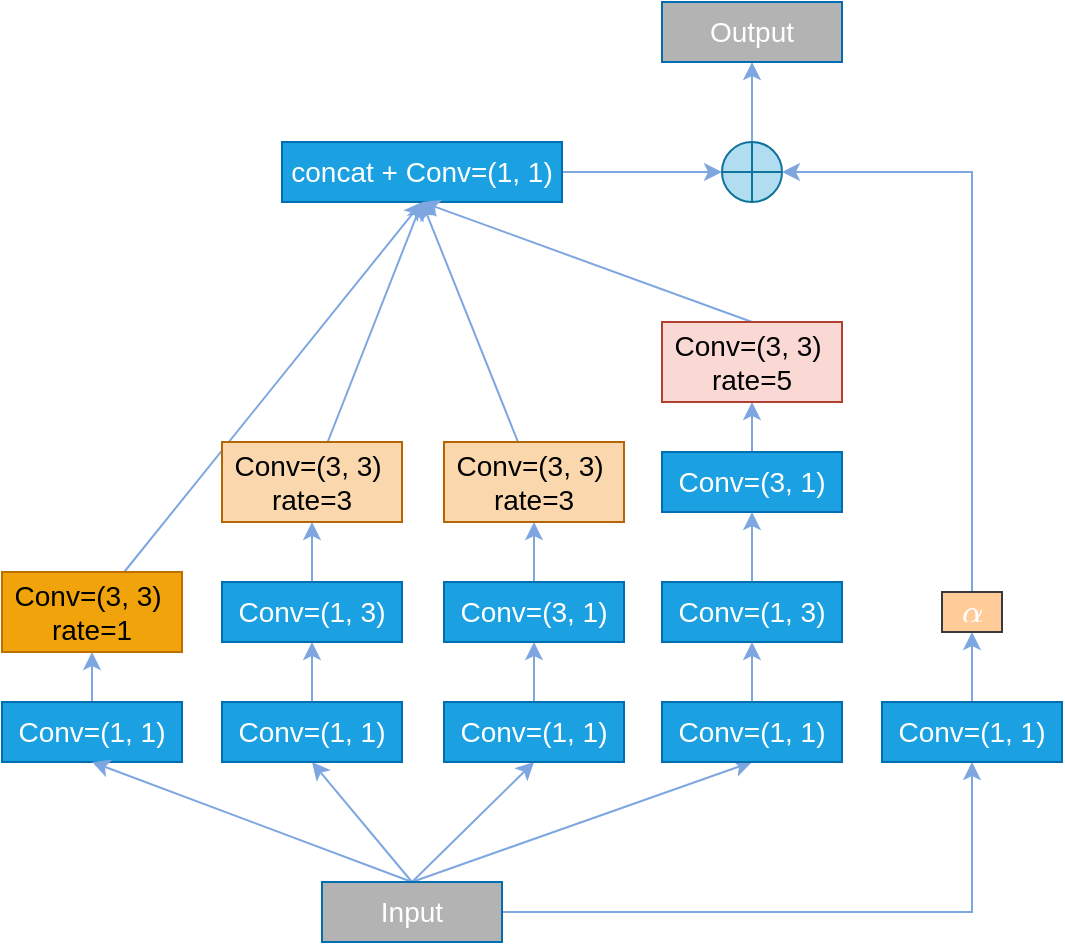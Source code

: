 <mxfile version="20.0.3" type="github">
  <diagram id="mEkcL-7bjmmDAodMm5J-" name="第 1 页">
    <mxGraphModel dx="-96" dy="397" grid="1" gridSize="10" guides="1" tooltips="1" connect="1" arrows="1" fold="1" page="1" pageScale="1" pageWidth="827" pageHeight="1169" math="1" shadow="0">
      <root>
        <mxCell id="0" />
        <mxCell id="1" parent="0" />
        <mxCell id="lLAtyI9mlp-IcVKbNAu_-5" style="edgeStyle=none;rounded=0;orthogonalLoop=1;jettySize=auto;html=1;entryX=0.5;entryY=1;entryDx=0;entryDy=0;strokeColor=#7EA6E0;" edge="1" parent="1" source="lLAtyI9mlp-IcVKbNAu_-1" target="lLAtyI9mlp-IcVKbNAu_-3">
          <mxGeometry relative="1" as="geometry" />
        </mxCell>
        <mxCell id="lLAtyI9mlp-IcVKbNAu_-1" value="Conv=(1, 1)" style="rounded=0;whiteSpace=wrap;html=1;fillColor=#1ba1e2;fontColor=#ffffff;strokeColor=#006EAF;fontSize=14;" vertex="1" parent="1">
          <mxGeometry x="930" y="420" width="90" height="30" as="geometry" />
        </mxCell>
        <mxCell id="lLAtyI9mlp-IcVKbNAu_-4" style="rounded=0;orthogonalLoop=1;jettySize=auto;html=1;entryX=0.5;entryY=1;entryDx=0;entryDy=0;exitX=0.5;exitY=0;exitDx=0;exitDy=0;strokeColor=#7EA6E0;" edge="1" parent="1" source="lLAtyI9mlp-IcVKbNAu_-2" target="lLAtyI9mlp-IcVKbNAu_-1">
          <mxGeometry relative="1" as="geometry" />
        </mxCell>
        <mxCell id="lLAtyI9mlp-IcVKbNAu_-13" style="edgeStyle=none;rounded=0;orthogonalLoop=1;jettySize=auto;html=1;entryX=0.5;entryY=1;entryDx=0;entryDy=0;exitX=0.5;exitY=0;exitDx=0;exitDy=0;strokeColor=#7EA6E0;" edge="1" parent="1" source="lLAtyI9mlp-IcVKbNAu_-2" target="lLAtyI9mlp-IcVKbNAu_-9">
          <mxGeometry relative="1" as="geometry" />
        </mxCell>
        <mxCell id="lLAtyI9mlp-IcVKbNAu_-21" style="edgeStyle=none;rounded=0;orthogonalLoop=1;jettySize=auto;html=1;entryX=0.5;entryY=1;entryDx=0;entryDy=0;exitX=0.5;exitY=0;exitDx=0;exitDy=0;strokeColor=#7EA6E0;" edge="1" parent="1" source="lLAtyI9mlp-IcVKbNAu_-2" target="lLAtyI9mlp-IcVKbNAu_-17">
          <mxGeometry relative="1" as="geometry" />
        </mxCell>
        <mxCell id="lLAtyI9mlp-IcVKbNAu_-31" style="edgeStyle=none;rounded=0;orthogonalLoop=1;jettySize=auto;html=1;entryX=0.5;entryY=1;entryDx=0;entryDy=0;exitX=0.5;exitY=0;exitDx=0;exitDy=0;strokeColor=#7EA6E0;" edge="1" parent="1" source="lLAtyI9mlp-IcVKbNAu_-2" target="lLAtyI9mlp-IcVKbNAu_-30">
          <mxGeometry relative="1" as="geometry" />
        </mxCell>
        <mxCell id="lLAtyI9mlp-IcVKbNAu_-38" style="edgeStyle=orthogonalEdgeStyle;rounded=0;orthogonalLoop=1;jettySize=auto;html=1;entryX=0.5;entryY=1;entryDx=0;entryDy=0;strokeColor=#7EA6E0;" edge="1" parent="1" source="lLAtyI9mlp-IcVKbNAu_-2" target="lLAtyI9mlp-IcVKbNAu_-32">
          <mxGeometry relative="1" as="geometry" />
        </mxCell>
        <mxCell id="lLAtyI9mlp-IcVKbNAu_-2" value="Input" style="rounded=0;whiteSpace=wrap;html=1;fillColor=#B3B3B3;fontColor=#ffffff;strokeColor=#006EAF;fontSize=14;" vertex="1" parent="1">
          <mxGeometry x="1090" y="510" width="90" height="30" as="geometry" />
        </mxCell>
        <mxCell id="lLAtyI9mlp-IcVKbNAu_-7" style="edgeStyle=none;rounded=0;orthogonalLoop=1;jettySize=auto;html=1;entryX=0.5;entryY=1;entryDx=0;entryDy=0;strokeColor=#7EA6E0;" edge="1" parent="1" source="lLAtyI9mlp-IcVKbNAu_-3" target="lLAtyI9mlp-IcVKbNAu_-6">
          <mxGeometry relative="1" as="geometry" />
        </mxCell>
        <mxCell id="lLAtyI9mlp-IcVKbNAu_-3" value="Conv=(3, 3)&amp;nbsp;&lt;br&gt;rate=1" style="rounded=0;whiteSpace=wrap;html=1;fillColor=#f0a30a;fontColor=#000000;strokeColor=#BD7000;fontSize=14;" vertex="1" parent="1">
          <mxGeometry x="930" y="355" width="90" height="40" as="geometry" />
        </mxCell>
        <mxCell id="lLAtyI9mlp-IcVKbNAu_-46" style="edgeStyle=none;rounded=0;orthogonalLoop=1;jettySize=auto;html=1;entryX=0;entryY=0.5;entryDx=0;entryDy=0;strokeColor=#7EA6E0;" edge="1" parent="1" source="lLAtyI9mlp-IcVKbNAu_-6" target="lLAtyI9mlp-IcVKbNAu_-39">
          <mxGeometry relative="1" as="geometry" />
        </mxCell>
        <mxCell id="lLAtyI9mlp-IcVKbNAu_-6" value="concat + Conv=(1, 1)" style="rounded=0;whiteSpace=wrap;html=1;fillColor=#1ba1e2;fontColor=#ffffff;strokeColor=#006EAF;fontSize=14;" vertex="1" parent="1">
          <mxGeometry x="1070" y="140" width="140" height="30" as="geometry" />
        </mxCell>
        <mxCell id="lLAtyI9mlp-IcVKbNAu_-14" style="edgeStyle=none;rounded=0;orthogonalLoop=1;jettySize=auto;html=1;entryX=0.5;entryY=1;entryDx=0;entryDy=0;strokeColor=#7EA6E0;" edge="1" parent="1" source="lLAtyI9mlp-IcVKbNAu_-9" target="lLAtyI9mlp-IcVKbNAu_-10">
          <mxGeometry relative="1" as="geometry" />
        </mxCell>
        <mxCell id="lLAtyI9mlp-IcVKbNAu_-9" value="Conv=(1, 1)" style="rounded=0;whiteSpace=wrap;html=1;fillColor=#1ba1e2;fontColor=#ffffff;strokeColor=#006EAF;fontSize=14;" vertex="1" parent="1">
          <mxGeometry x="1040" y="420" width="90" height="30" as="geometry" />
        </mxCell>
        <mxCell id="lLAtyI9mlp-IcVKbNAu_-15" style="edgeStyle=none;rounded=0;orthogonalLoop=1;jettySize=auto;html=1;entryX=0.5;entryY=1;entryDx=0;entryDy=0;strokeColor=#7EA6E0;" edge="1" parent="1" source="lLAtyI9mlp-IcVKbNAu_-10" target="lLAtyI9mlp-IcVKbNAu_-11">
          <mxGeometry relative="1" as="geometry" />
        </mxCell>
        <mxCell id="lLAtyI9mlp-IcVKbNAu_-10" value="Conv=(1, 3)" style="rounded=0;whiteSpace=wrap;html=1;fillColor=#1ba1e2;fontColor=#ffffff;strokeColor=#006EAF;fontSize=14;" vertex="1" parent="1">
          <mxGeometry x="1040" y="360" width="90" height="30" as="geometry" />
        </mxCell>
        <mxCell id="lLAtyI9mlp-IcVKbNAu_-22" style="edgeStyle=none;rounded=0;orthogonalLoop=1;jettySize=auto;html=1;entryX=0.5;entryY=1;entryDx=0;entryDy=0;strokeColor=#7EA6E0;" edge="1" parent="1" source="lLAtyI9mlp-IcVKbNAu_-11" target="lLAtyI9mlp-IcVKbNAu_-6">
          <mxGeometry relative="1" as="geometry" />
        </mxCell>
        <mxCell id="lLAtyI9mlp-IcVKbNAu_-11" value="Conv=(3, 3)&amp;nbsp;&lt;br&gt;rate=3" style="rounded=0;whiteSpace=wrap;html=1;fillColor=#fad7ac;strokeColor=#b46504;fontSize=14;" vertex="1" parent="1">
          <mxGeometry x="1040" y="290" width="90" height="40" as="geometry" />
        </mxCell>
        <mxCell id="lLAtyI9mlp-IcVKbNAu_-16" style="edgeStyle=none;rounded=0;orthogonalLoop=1;jettySize=auto;html=1;entryX=0.5;entryY=1;entryDx=0;entryDy=0;strokeColor=#7EA6E0;" edge="1" source="lLAtyI9mlp-IcVKbNAu_-17" target="lLAtyI9mlp-IcVKbNAu_-19" parent="1">
          <mxGeometry relative="1" as="geometry" />
        </mxCell>
        <mxCell id="lLAtyI9mlp-IcVKbNAu_-17" value="Conv=(1, 1)" style="rounded=0;whiteSpace=wrap;html=1;fillColor=#1ba1e2;fontColor=#ffffff;strokeColor=#006EAF;fontSize=14;" vertex="1" parent="1">
          <mxGeometry x="1151" y="420" width="90" height="30" as="geometry" />
        </mxCell>
        <mxCell id="lLAtyI9mlp-IcVKbNAu_-18" style="edgeStyle=none;rounded=0;orthogonalLoop=1;jettySize=auto;html=1;entryX=0.5;entryY=1;entryDx=0;entryDy=0;strokeColor=#7EA6E0;" edge="1" source="lLAtyI9mlp-IcVKbNAu_-19" parent="1">
          <mxGeometry relative="1" as="geometry">
            <mxPoint x="1196" y="330" as="targetPoint" />
          </mxGeometry>
        </mxCell>
        <mxCell id="lLAtyI9mlp-IcVKbNAu_-19" value="Conv=(3, 1)" style="rounded=0;whiteSpace=wrap;html=1;fillColor=#1ba1e2;fontColor=#ffffff;strokeColor=#006EAF;fontSize=14;" vertex="1" parent="1">
          <mxGeometry x="1151" y="360" width="90" height="30" as="geometry" />
        </mxCell>
        <mxCell id="lLAtyI9mlp-IcVKbNAu_-23" style="edgeStyle=none;rounded=0;orthogonalLoop=1;jettySize=auto;html=1;entryX=0.5;entryY=1;entryDx=0;entryDy=0;strokeColor=#7EA6E0;" edge="1" parent="1" source="lLAtyI9mlp-IcVKbNAu_-20" target="lLAtyI9mlp-IcVKbNAu_-6">
          <mxGeometry relative="1" as="geometry" />
        </mxCell>
        <mxCell id="lLAtyI9mlp-IcVKbNAu_-20" value="Conv=(3, 3)&amp;nbsp;&lt;br&gt;rate=3" style="rounded=0;whiteSpace=wrap;html=1;fillColor=#fad7ac;strokeColor=#b46504;fontSize=14;" vertex="1" parent="1">
          <mxGeometry x="1151" y="290" width="90" height="40" as="geometry" />
        </mxCell>
        <mxCell id="lLAtyI9mlp-IcVKbNAu_-24" style="edgeStyle=none;rounded=0;orthogonalLoop=1;jettySize=auto;html=1;entryX=0.5;entryY=1;entryDx=0;entryDy=0;strokeColor=#7EA6E0;" edge="1" source="lLAtyI9mlp-IcVKbNAu_-25" target="lLAtyI9mlp-IcVKbNAu_-27" parent="1">
          <mxGeometry relative="1" as="geometry" />
        </mxCell>
        <mxCell id="lLAtyI9mlp-IcVKbNAu_-25" value="Conv=(1, 3)" style="rounded=0;whiteSpace=wrap;html=1;fillColor=#1ba1e2;fontColor=#ffffff;strokeColor=#006EAF;fontSize=14;" vertex="1" parent="1">
          <mxGeometry x="1260" y="360" width="90" height="30" as="geometry" />
        </mxCell>
        <mxCell id="lLAtyI9mlp-IcVKbNAu_-34" style="edgeStyle=none;rounded=0;orthogonalLoop=1;jettySize=auto;html=1;entryX=0.5;entryY=1;entryDx=0;entryDy=0;strokeColor=#7EA6E0;" edge="1" parent="1" source="lLAtyI9mlp-IcVKbNAu_-27" target="lLAtyI9mlp-IcVKbNAu_-28">
          <mxGeometry relative="1" as="geometry" />
        </mxCell>
        <mxCell id="lLAtyI9mlp-IcVKbNAu_-27" value="Conv=(3, 1)" style="rounded=0;whiteSpace=wrap;html=1;fillColor=#1ba1e2;fontColor=#ffffff;strokeColor=#006EAF;fontSize=14;" vertex="1" parent="1">
          <mxGeometry x="1260" y="295" width="90" height="30" as="geometry" />
        </mxCell>
        <mxCell id="lLAtyI9mlp-IcVKbNAu_-35" style="edgeStyle=none;rounded=0;orthogonalLoop=1;jettySize=auto;html=1;entryX=0.5;entryY=1;entryDx=0;entryDy=0;exitX=0.5;exitY=0;exitDx=0;exitDy=0;strokeColor=#7EA6E0;" edge="1" parent="1" source="lLAtyI9mlp-IcVKbNAu_-28" target="lLAtyI9mlp-IcVKbNAu_-6">
          <mxGeometry relative="1" as="geometry" />
        </mxCell>
        <mxCell id="lLAtyI9mlp-IcVKbNAu_-28" value="Conv=(3, 3)&amp;nbsp;&lt;br&gt;rate=5" style="rounded=0;whiteSpace=wrap;html=1;fillColor=#fad9d5;strokeColor=#ae4132;fontSize=14;" vertex="1" parent="1">
          <mxGeometry x="1260" y="230" width="90" height="40" as="geometry" />
        </mxCell>
        <mxCell id="lLAtyI9mlp-IcVKbNAu_-33" style="edgeStyle=none;rounded=0;orthogonalLoop=1;jettySize=auto;html=1;entryX=0.5;entryY=1;entryDx=0;entryDy=0;strokeColor=#7EA6E0;" edge="1" parent="1" source="lLAtyI9mlp-IcVKbNAu_-30" target="lLAtyI9mlp-IcVKbNAu_-25">
          <mxGeometry relative="1" as="geometry" />
        </mxCell>
        <mxCell id="lLAtyI9mlp-IcVKbNAu_-30" value="Conv=(1, 1)" style="rounded=0;whiteSpace=wrap;html=1;fillColor=#1ba1e2;fontColor=#ffffff;strokeColor=#006EAF;fontSize=14;" vertex="1" parent="1">
          <mxGeometry x="1260" y="420" width="90" height="30" as="geometry" />
        </mxCell>
        <mxCell id="lLAtyI9mlp-IcVKbNAu_-43" style="edgeStyle=none;rounded=0;orthogonalLoop=1;jettySize=auto;html=1;entryX=0.5;entryY=1;entryDx=0;entryDy=0;strokeColor=#7EA6E0;" edge="1" parent="1" source="lLAtyI9mlp-IcVKbNAu_-32" target="lLAtyI9mlp-IcVKbNAu_-42">
          <mxGeometry relative="1" as="geometry" />
        </mxCell>
        <mxCell id="lLAtyI9mlp-IcVKbNAu_-32" value="Conv=(1, 1)" style="rounded=0;whiteSpace=wrap;html=1;fillColor=#1ba1e2;fontColor=#ffffff;strokeColor=#006EAF;fontSize=14;" vertex="1" parent="1">
          <mxGeometry x="1370" y="420" width="90" height="30" as="geometry" />
        </mxCell>
        <mxCell id="lLAtyI9mlp-IcVKbNAu_-53" style="edgeStyle=orthogonalEdgeStyle;curved=1;rounded=0;orthogonalLoop=1;jettySize=auto;html=1;entryX=0.5;entryY=1;entryDx=0;entryDy=0;strokeColor=#7EA6E0;" edge="1" parent="1" source="lLAtyI9mlp-IcVKbNAu_-39" target="lLAtyI9mlp-IcVKbNAu_-50">
          <mxGeometry relative="1" as="geometry" />
        </mxCell>
        <mxCell id="lLAtyI9mlp-IcVKbNAu_-39" value="" style="shape=orEllipse;perimeter=ellipsePerimeter;whiteSpace=wrap;html=1;backgroundOutline=1;fillColor=#b1ddf0;strokeColor=#10739e;" vertex="1" parent="1">
          <mxGeometry x="1290" y="140" width="30" height="30" as="geometry" />
        </mxCell>
        <mxCell id="lLAtyI9mlp-IcVKbNAu_-48" style="edgeStyle=orthogonalEdgeStyle;rounded=0;orthogonalLoop=1;jettySize=auto;html=1;entryX=1;entryY=0.5;entryDx=0;entryDy=0;exitX=0.5;exitY=0;exitDx=0;exitDy=0;strokeColor=#7EA6E0;" edge="1" parent="1" source="lLAtyI9mlp-IcVKbNAu_-42" target="lLAtyI9mlp-IcVKbNAu_-39">
          <mxGeometry relative="1" as="geometry" />
        </mxCell>
        <mxCell id="lLAtyI9mlp-IcVKbNAu_-42" value="&lt;font color=&quot;#ffffff&quot;&gt;&lt;svg style=&quot;vertical-align: -0.025ex;&quot; xmlns:xlink=&quot;http://www.w3.org/1999/xlink&quot; viewBox=&quot;0 -442 640 453&quot; role=&quot;img&quot; height=&quot;1.025ex&quot; width=&quot;1.448ex&quot; xmlns=&quot;http://www.w3.org/2000/svg&quot;&gt;&lt;defs&gt;&lt;path d=&quot;M34 156Q34 270 120 356T309 442Q379 442 421 402T478 304Q484 275 485 237V208Q534 282 560 374Q564 388 566 390T582 393Q603 393 603 385Q603 376 594 346T558 261T497 161L486 147L487 123Q489 67 495 47T514 26Q528 28 540 37T557 60Q559 67 562 68T577 70Q597 70 597 62Q597 56 591 43Q579 19 556 5T512 -10H505Q438 -10 414 62L411 69L400 61Q390 53 370 41T325 18T267 -2T203 -11Q124 -11 79 39T34 156ZM208 26Q257 26 306 47T379 90L403 112Q401 255 396 290Q382 405 304 405Q235 405 183 332Q156 292 139 224T121 120Q121 71 146 49T208 26Z&quot; id=&quot;MJX-2-TEX-I-1D6FC&quot;&gt;&lt;/path&gt;&lt;/defs&gt;&lt;g transform=&quot;scale(1,-1)&quot; stroke-width=&quot;0&quot; fill=&quot;currentColor&quot; stroke=&quot;currentColor&quot;&gt;&lt;g data-mml-node=&quot;math&quot;&gt;&lt;g data-mml-node=&quot;mi&quot;&gt;&lt;use xlink:href=&quot;#MJX-2-TEX-I-1D6FC&quot; data-c=&quot;1D6FC&quot;&gt;&lt;/use&gt;&lt;/g&gt;&lt;/g&gt;&lt;/g&gt;&lt;/svg&gt;&lt;/font&gt;" style="rounded=1;whiteSpace=wrap;html=1;fillColor=#ffcc99;strokeColor=#36393d;fontSize=14;arcSize=0;" vertex="1" parent="1">
          <mxGeometry x="1400" y="365" width="30" height="20" as="geometry" />
        </mxCell>
        <mxCell id="lLAtyI9mlp-IcVKbNAu_-50" value="Output" style="rounded=0;whiteSpace=wrap;html=1;fillColor=#B3B3B3;fontColor=#ffffff;strokeColor=#006EAF;fontSize=14;" vertex="1" parent="1">
          <mxGeometry x="1260" y="70" width="90" height="30" as="geometry" />
        </mxCell>
      </root>
    </mxGraphModel>
  </diagram>
</mxfile>
